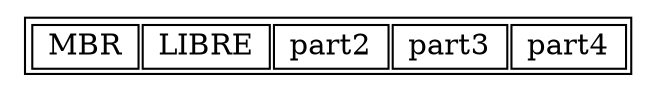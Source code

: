 digraph t { tabla [ shape = plaintext
 color = black
 label=<
<table border='1' cellborder='1'><tr><td> MBR </td><td> LIBRE </td><td> part2 </td><td> part3 </td><td> part4 </td></tr></table> >]; }